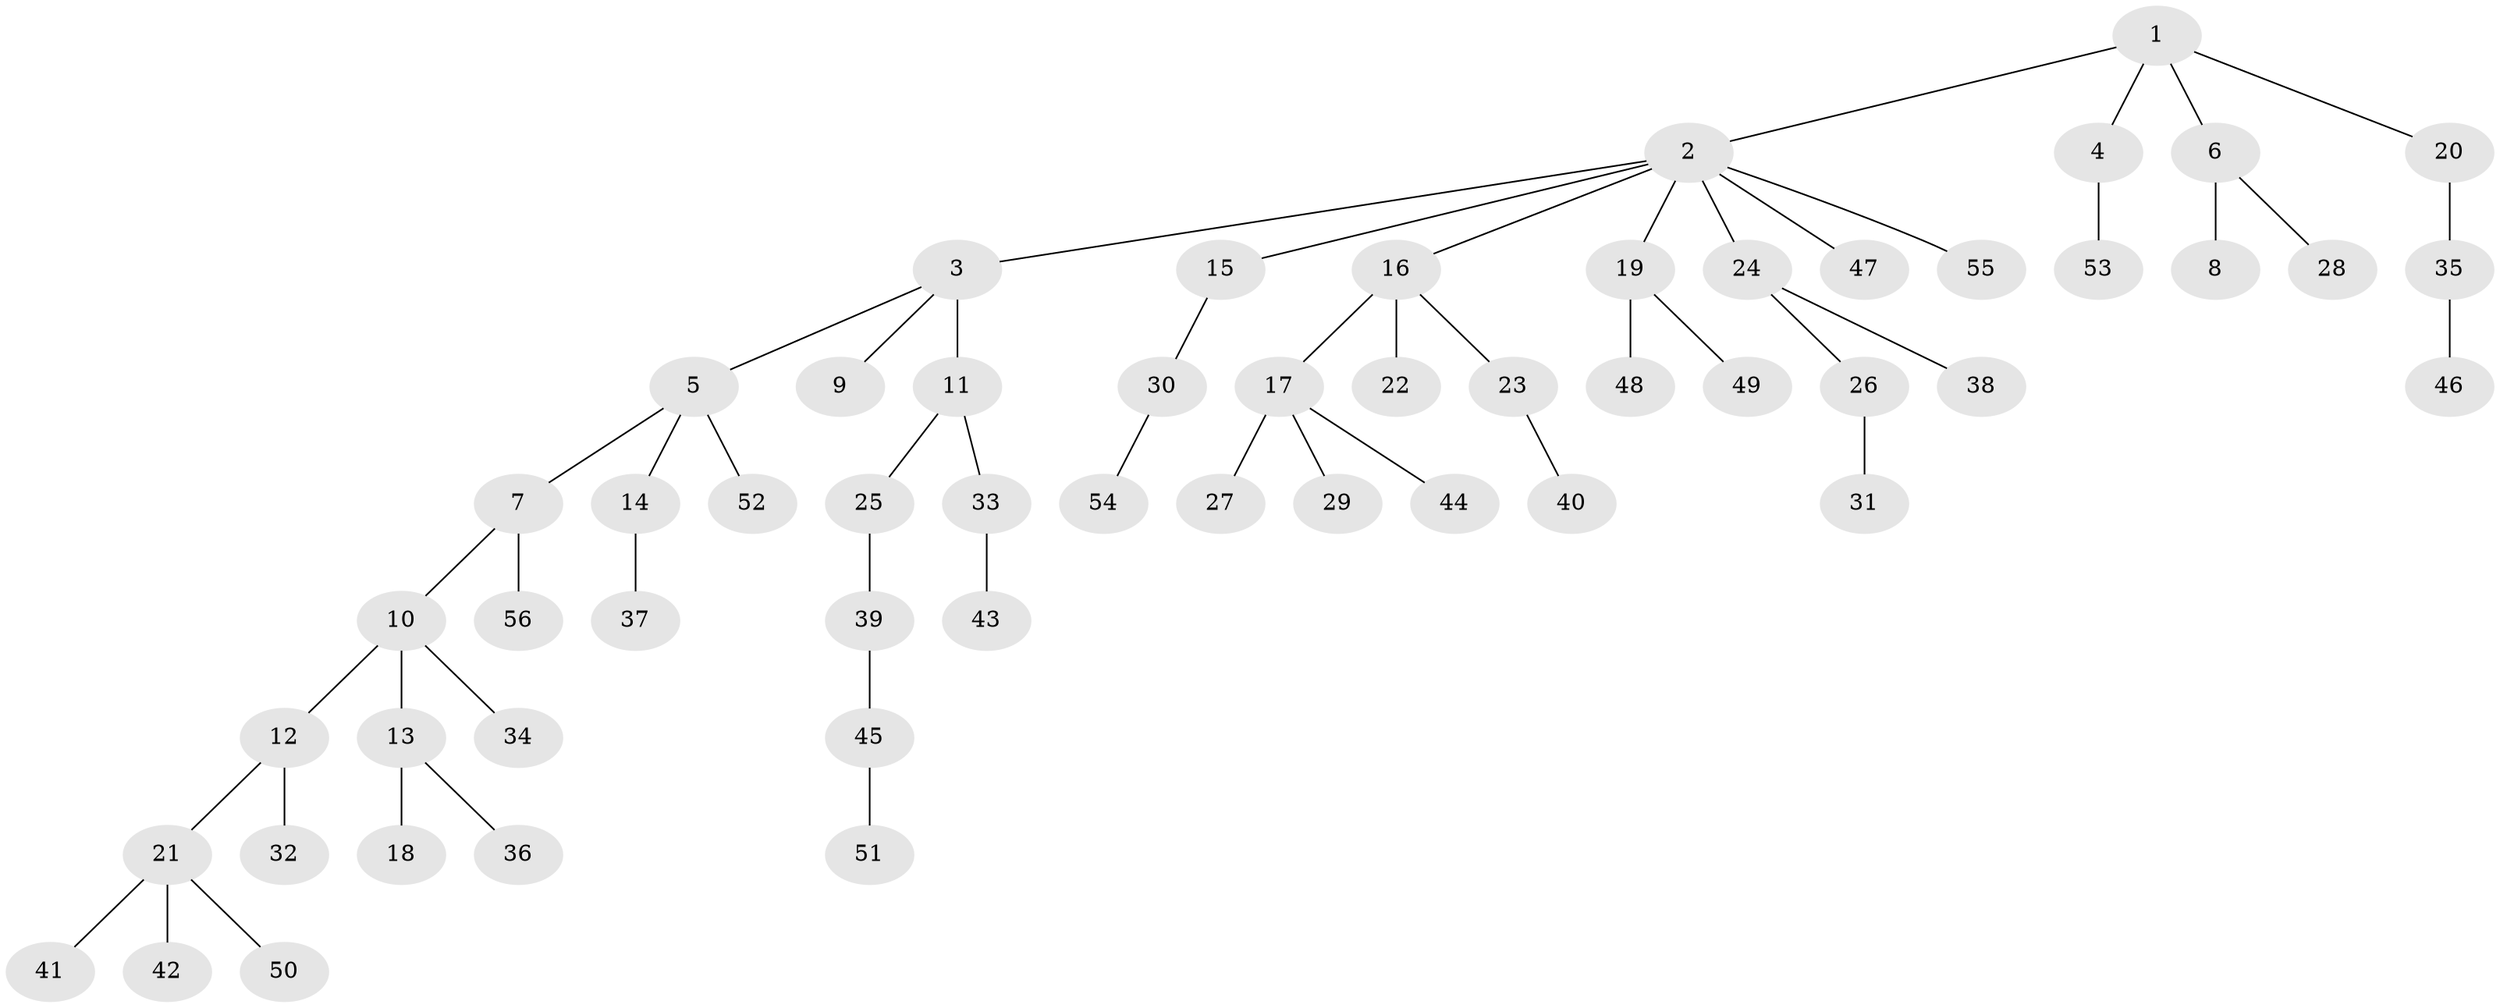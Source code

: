 // original degree distribution, {5: 0.037383177570093455, 9: 0.009345794392523364, 4: 0.056074766355140186, 3: 0.12149532710280374, 2: 0.24299065420560748, 1: 0.514018691588785, 6: 0.009345794392523364, 7: 0.009345794392523364}
// Generated by graph-tools (version 1.1) at 2025/36/03/09/25 02:36:50]
// undirected, 56 vertices, 55 edges
graph export_dot {
graph [start="1"]
  node [color=gray90,style=filled];
  1;
  2;
  3;
  4;
  5;
  6;
  7;
  8;
  9;
  10;
  11;
  12;
  13;
  14;
  15;
  16;
  17;
  18;
  19;
  20;
  21;
  22;
  23;
  24;
  25;
  26;
  27;
  28;
  29;
  30;
  31;
  32;
  33;
  34;
  35;
  36;
  37;
  38;
  39;
  40;
  41;
  42;
  43;
  44;
  45;
  46;
  47;
  48;
  49;
  50;
  51;
  52;
  53;
  54;
  55;
  56;
  1 -- 2 [weight=1.0];
  1 -- 4 [weight=1.0];
  1 -- 6 [weight=1.0];
  1 -- 20 [weight=1.0];
  2 -- 3 [weight=1.0];
  2 -- 15 [weight=1.0];
  2 -- 16 [weight=1.0];
  2 -- 19 [weight=1.0];
  2 -- 24 [weight=1.0];
  2 -- 47 [weight=1.0];
  2 -- 55 [weight=1.0];
  3 -- 5 [weight=1.0];
  3 -- 9 [weight=1.0];
  3 -- 11 [weight=2.0];
  4 -- 53 [weight=1.0];
  5 -- 7 [weight=1.0];
  5 -- 14 [weight=1.0];
  5 -- 52 [weight=1.0];
  6 -- 8 [weight=2.0];
  6 -- 28 [weight=1.0];
  7 -- 10 [weight=1.0];
  7 -- 56 [weight=1.0];
  10 -- 12 [weight=1.0];
  10 -- 13 [weight=1.0];
  10 -- 34 [weight=1.0];
  11 -- 25 [weight=1.0];
  11 -- 33 [weight=1.0];
  12 -- 21 [weight=2.0];
  12 -- 32 [weight=2.0];
  13 -- 18 [weight=1.0];
  13 -- 36 [weight=1.0];
  14 -- 37 [weight=2.0];
  15 -- 30 [weight=1.0];
  16 -- 17 [weight=2.0];
  16 -- 22 [weight=1.0];
  16 -- 23 [weight=1.0];
  17 -- 27 [weight=1.0];
  17 -- 29 [weight=1.0];
  17 -- 44 [weight=1.0];
  19 -- 48 [weight=1.0];
  19 -- 49 [weight=1.0];
  20 -- 35 [weight=5.0];
  21 -- 41 [weight=1.0];
  21 -- 42 [weight=1.0];
  21 -- 50 [weight=1.0];
  23 -- 40 [weight=1.0];
  24 -- 26 [weight=1.0];
  24 -- 38 [weight=1.0];
  25 -- 39 [weight=3.0];
  26 -- 31 [weight=1.0];
  30 -- 54 [weight=1.0];
  33 -- 43 [weight=1.0];
  35 -- 46 [weight=1.0];
  39 -- 45 [weight=1.0];
  45 -- 51 [weight=1.0];
}

